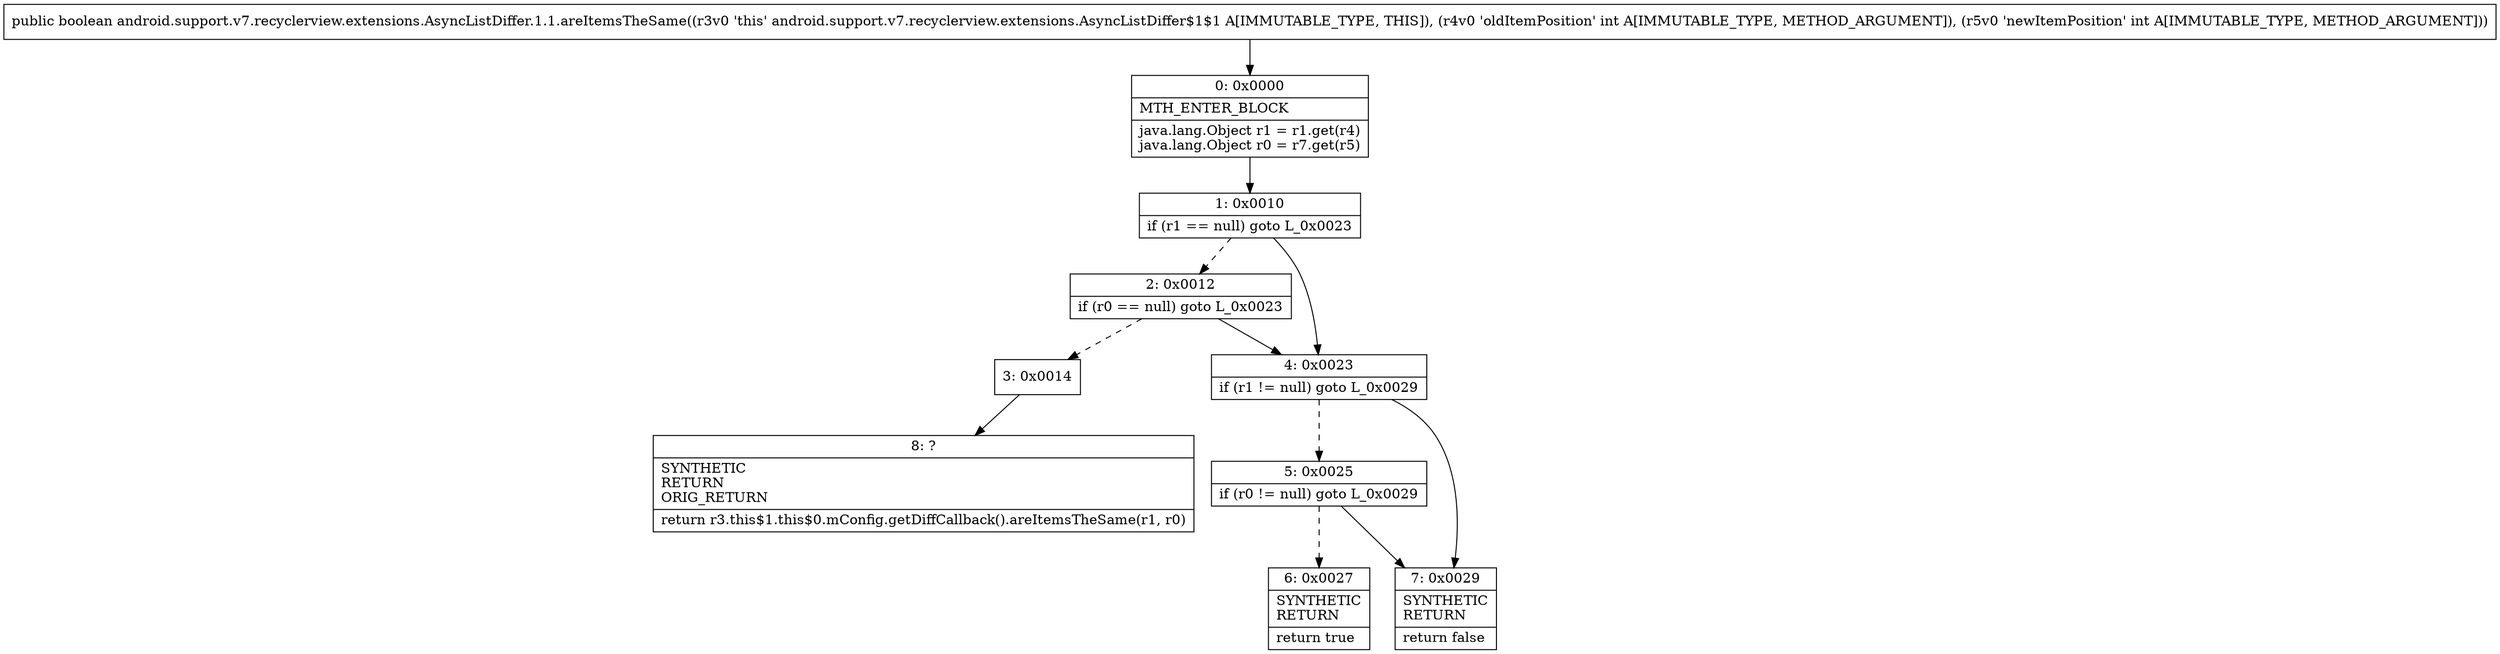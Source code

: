 digraph "CFG forandroid.support.v7.recyclerview.extensions.AsyncListDiffer.1.1.areItemsTheSame(II)Z" {
Node_0 [shape=record,label="{0\:\ 0x0000|MTH_ENTER_BLOCK\l|java.lang.Object r1 = r1.get(r4)\ljava.lang.Object r0 = r7.get(r5)\l}"];
Node_1 [shape=record,label="{1\:\ 0x0010|if (r1 == null) goto L_0x0023\l}"];
Node_2 [shape=record,label="{2\:\ 0x0012|if (r0 == null) goto L_0x0023\l}"];
Node_3 [shape=record,label="{3\:\ 0x0014}"];
Node_4 [shape=record,label="{4\:\ 0x0023|if (r1 != null) goto L_0x0029\l}"];
Node_5 [shape=record,label="{5\:\ 0x0025|if (r0 != null) goto L_0x0029\l}"];
Node_6 [shape=record,label="{6\:\ 0x0027|SYNTHETIC\lRETURN\l|return true\l}"];
Node_7 [shape=record,label="{7\:\ 0x0029|SYNTHETIC\lRETURN\l|return false\l}"];
Node_8 [shape=record,label="{8\:\ ?|SYNTHETIC\lRETURN\lORIG_RETURN\l|return r3.this$1.this$0.mConfig.getDiffCallback().areItemsTheSame(r1, r0)\l}"];
MethodNode[shape=record,label="{public boolean android.support.v7.recyclerview.extensions.AsyncListDiffer.1.1.areItemsTheSame((r3v0 'this' android.support.v7.recyclerview.extensions.AsyncListDiffer$1$1 A[IMMUTABLE_TYPE, THIS]), (r4v0 'oldItemPosition' int A[IMMUTABLE_TYPE, METHOD_ARGUMENT]), (r5v0 'newItemPosition' int A[IMMUTABLE_TYPE, METHOD_ARGUMENT])) }"];
MethodNode -> Node_0;
Node_0 -> Node_1;
Node_1 -> Node_2[style=dashed];
Node_1 -> Node_4;
Node_2 -> Node_3[style=dashed];
Node_2 -> Node_4;
Node_3 -> Node_8;
Node_4 -> Node_5[style=dashed];
Node_4 -> Node_7;
Node_5 -> Node_6[style=dashed];
Node_5 -> Node_7;
}

